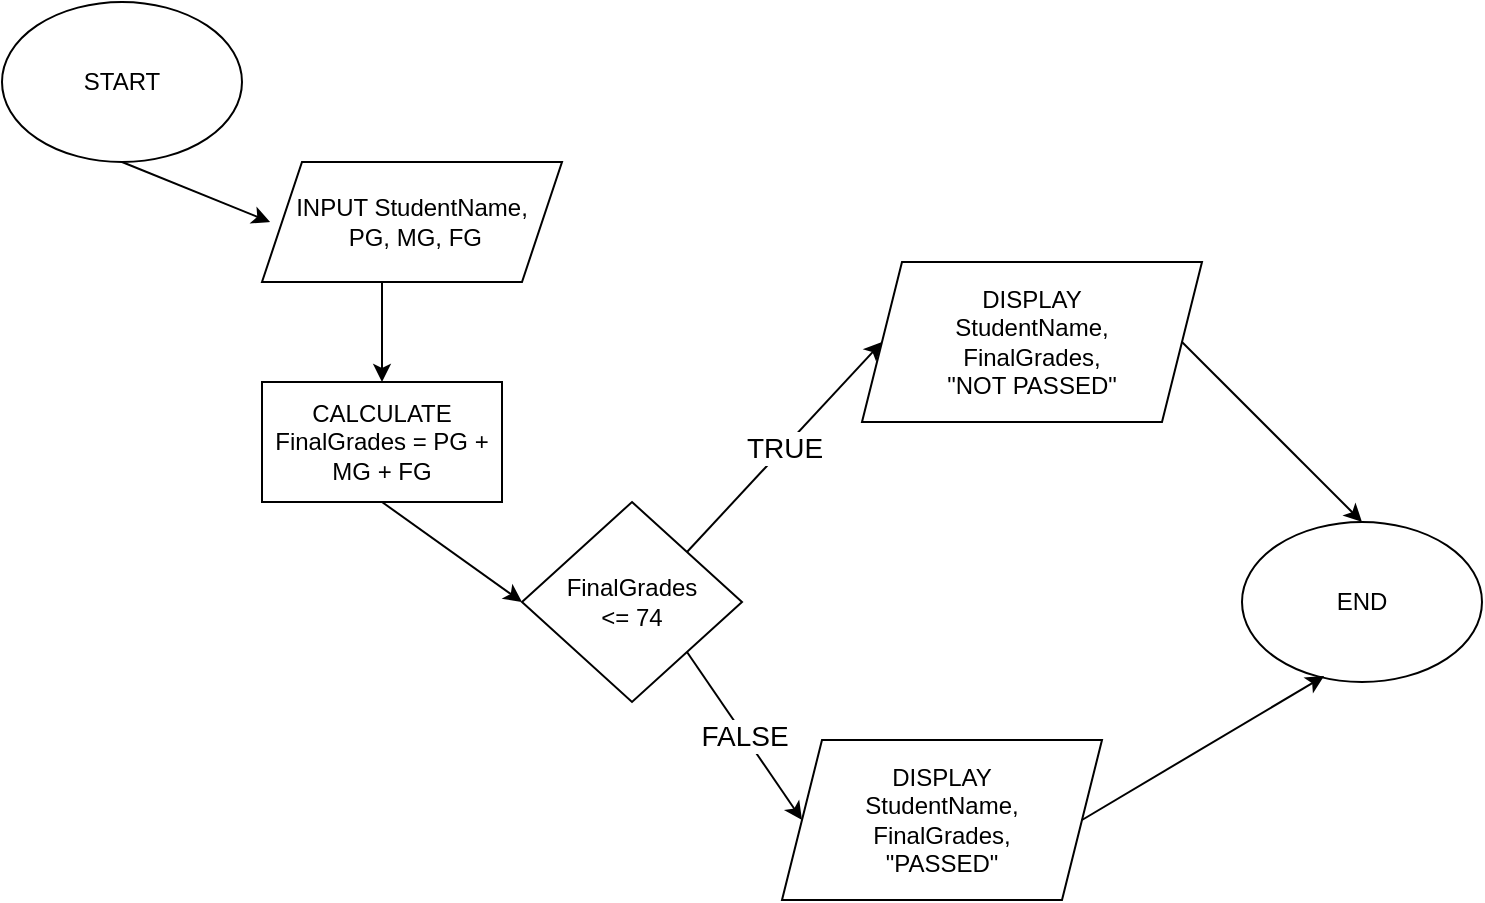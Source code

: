 <mxfile version="15.7.0" type="github">
  <diagram id="C5RBs43oDa-KdzZeNtuy" name="Page-1">
    <mxGraphModel dx="868" dy="1619" grid="1" gridSize="10" guides="1" tooltips="1" connect="1" arrows="1" fold="1" page="1" pageScale="1" pageWidth="827" pageHeight="1169" math="0" shadow="0">
      <root>
        <mxCell id="WIyWlLk6GJQsqaUBKTNV-0" />
        <mxCell id="WIyWlLk6GJQsqaUBKTNV-1" parent="WIyWlLk6GJQsqaUBKTNV-0" />
        <mxCell id="2yxBq9Ie8vOKMowmc9vQ-0" value="START" style="ellipse;whiteSpace=wrap;html=1;" vertex="1" parent="WIyWlLk6GJQsqaUBKTNV-1">
          <mxGeometry x="50" y="-10" width="120" height="80" as="geometry" />
        </mxCell>
        <mxCell id="2yxBq9Ie8vOKMowmc9vQ-1" value="INPUT StudentName,&lt;br&gt;&amp;nbsp;PG, MG, FG" style="shape=parallelogram;perimeter=parallelogramPerimeter;whiteSpace=wrap;html=1;fixedSize=1;" vertex="1" parent="WIyWlLk6GJQsqaUBKTNV-1">
          <mxGeometry x="180" y="70" width="150" height="60" as="geometry" />
        </mxCell>
        <mxCell id="2yxBq9Ie8vOKMowmc9vQ-2" value="CALCULATE FinalGrades = PG + MG + FG" style="rounded=0;whiteSpace=wrap;html=1;" vertex="1" parent="WIyWlLk6GJQsqaUBKTNV-1">
          <mxGeometry x="180" y="180" width="120" height="60" as="geometry" />
        </mxCell>
        <mxCell id="2yxBq9Ie8vOKMowmc9vQ-3" value="FinalGrades &lt;br&gt;&amp;lt;= 74" style="rhombus;whiteSpace=wrap;html=1;" vertex="1" parent="WIyWlLk6GJQsqaUBKTNV-1">
          <mxGeometry x="310" y="240" width="110" height="100" as="geometry" />
        </mxCell>
        <mxCell id="2yxBq9Ie8vOKMowmc9vQ-4" value="&lt;span&gt;DISPLAY&lt;/span&gt;&lt;br&gt;&lt;span&gt;StudentName,&lt;/span&gt;&lt;br&gt;&lt;span&gt;FinalGrades,&lt;/span&gt;&lt;br&gt;&lt;span&gt;&quot;PASSED&quot;&lt;/span&gt;" style="shape=parallelogram;perimeter=parallelogramPerimeter;whiteSpace=wrap;html=1;fixedSize=1;" vertex="1" parent="WIyWlLk6GJQsqaUBKTNV-1">
          <mxGeometry x="440" y="359" width="160" height="80" as="geometry" />
        </mxCell>
        <mxCell id="2yxBq9Ie8vOKMowmc9vQ-5" value="END" style="ellipse;whiteSpace=wrap;html=1;" vertex="1" parent="WIyWlLk6GJQsqaUBKTNV-1">
          <mxGeometry x="670" y="250" width="120" height="80" as="geometry" />
        </mxCell>
        <mxCell id="2yxBq9Ie8vOKMowmc9vQ-6" value="DISPLAY &lt;br&gt;StudentName, &lt;br&gt;FinalGrades,&lt;br&gt;&quot;NOT PASSED&quot;" style="shape=parallelogram;perimeter=parallelogramPerimeter;whiteSpace=wrap;html=1;fixedSize=1;" vertex="1" parent="WIyWlLk6GJQsqaUBKTNV-1">
          <mxGeometry x="480" y="120" width="170" height="80" as="geometry" />
        </mxCell>
        <mxCell id="2yxBq9Ie8vOKMowmc9vQ-7" value="" style="endArrow=classic;html=1;rounded=0;exitX=0.5;exitY=1;exitDx=0;exitDy=0;entryX=0.027;entryY=0.5;entryDx=0;entryDy=0;entryPerimeter=0;" edge="1" parent="WIyWlLk6GJQsqaUBKTNV-1" source="2yxBq9Ie8vOKMowmc9vQ-0" target="2yxBq9Ie8vOKMowmc9vQ-1">
          <mxGeometry width="50" height="50" relative="1" as="geometry">
            <mxPoint x="390" y="240" as="sourcePoint" />
            <mxPoint x="440" y="190" as="targetPoint" />
          </mxGeometry>
        </mxCell>
        <mxCell id="2yxBq9Ie8vOKMowmc9vQ-8" value="" style="endArrow=classic;html=1;rounded=0;exitX=0.4;exitY=1;exitDx=0;exitDy=0;exitPerimeter=0;" edge="1" parent="WIyWlLk6GJQsqaUBKTNV-1" source="2yxBq9Ie8vOKMowmc9vQ-1" target="2yxBq9Ie8vOKMowmc9vQ-2">
          <mxGeometry width="50" height="50" relative="1" as="geometry">
            <mxPoint x="390" y="240" as="sourcePoint" />
            <mxPoint x="440" y="190" as="targetPoint" />
          </mxGeometry>
        </mxCell>
        <mxCell id="2yxBq9Ie8vOKMowmc9vQ-9" value="" style="endArrow=classic;html=1;rounded=0;exitX=0.5;exitY=1;exitDx=0;exitDy=0;entryX=0;entryY=0.5;entryDx=0;entryDy=0;" edge="1" parent="WIyWlLk6GJQsqaUBKTNV-1" source="2yxBq9Ie8vOKMowmc9vQ-2" target="2yxBq9Ie8vOKMowmc9vQ-3">
          <mxGeometry width="50" height="50" relative="1" as="geometry">
            <mxPoint x="390" y="240" as="sourcePoint" />
            <mxPoint x="440" y="190" as="targetPoint" />
          </mxGeometry>
        </mxCell>
        <mxCell id="2yxBq9Ie8vOKMowmc9vQ-10" value="&lt;span style=&quot;font-size: 14px&quot;&gt;TRUE&lt;/span&gt;" style="endArrow=classic;html=1;rounded=0;entryX=0;entryY=0.5;entryDx=0;entryDy=0;exitX=1;exitY=0;exitDx=0;exitDy=0;" edge="1" parent="WIyWlLk6GJQsqaUBKTNV-1" source="2yxBq9Ie8vOKMowmc9vQ-3" target="2yxBq9Ie8vOKMowmc9vQ-6">
          <mxGeometry width="50" height="50" relative="1" as="geometry">
            <mxPoint x="390" y="240" as="sourcePoint" />
            <mxPoint x="440" y="190" as="targetPoint" />
            <Array as="points" />
          </mxGeometry>
        </mxCell>
        <mxCell id="2yxBq9Ie8vOKMowmc9vQ-11" value="&lt;font style=&quot;font-size: 14px&quot;&gt;FALSE&lt;/font&gt;" style="endArrow=classic;html=1;rounded=0;exitX=1;exitY=1;exitDx=0;exitDy=0;entryX=0;entryY=0.5;entryDx=0;entryDy=0;" edge="1" parent="WIyWlLk6GJQsqaUBKTNV-1" source="2yxBq9Ie8vOKMowmc9vQ-3" target="2yxBq9Ie8vOKMowmc9vQ-4">
          <mxGeometry width="50" height="50" relative="1" as="geometry">
            <mxPoint x="390" y="240" as="sourcePoint" />
            <mxPoint x="440" y="190" as="targetPoint" />
          </mxGeometry>
        </mxCell>
        <mxCell id="2yxBq9Ie8vOKMowmc9vQ-12" value="" style="endArrow=classic;html=1;rounded=0;fontSize=14;exitX=1;exitY=0.5;exitDx=0;exitDy=0;entryX=0.5;entryY=0;entryDx=0;entryDy=0;" edge="1" parent="WIyWlLk6GJQsqaUBKTNV-1" source="2yxBq9Ie8vOKMowmc9vQ-6" target="2yxBq9Ie8vOKMowmc9vQ-5">
          <mxGeometry width="50" height="50" relative="1" as="geometry">
            <mxPoint x="390" y="230" as="sourcePoint" />
            <mxPoint x="440" y="180" as="targetPoint" />
          </mxGeometry>
        </mxCell>
        <mxCell id="2yxBq9Ie8vOKMowmc9vQ-13" value="" style="endArrow=classic;html=1;rounded=0;fontSize=14;exitX=1;exitY=0.5;exitDx=0;exitDy=0;entryX=0.342;entryY=0.963;entryDx=0;entryDy=0;entryPerimeter=0;" edge="1" parent="WIyWlLk6GJQsqaUBKTNV-1" source="2yxBq9Ie8vOKMowmc9vQ-4" target="2yxBq9Ie8vOKMowmc9vQ-5">
          <mxGeometry width="50" height="50" relative="1" as="geometry">
            <mxPoint x="390" y="230" as="sourcePoint" />
            <mxPoint x="440" y="180" as="targetPoint" />
          </mxGeometry>
        </mxCell>
      </root>
    </mxGraphModel>
  </diagram>
</mxfile>

